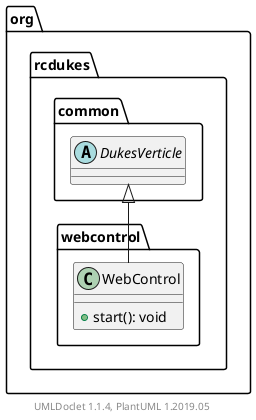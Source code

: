 @startuml

    namespace org.rcdukes.webcontrol {

        class WebControl [[WebControl.html]] {
            +start(): void
        }

        abstract class org.rcdukes.common.DukesVerticle
        org.rcdukes.common.DukesVerticle <|-- WebControl

    }


    center footer UMLDoclet 1.1.4, PlantUML 1.2019.05
@enduml
